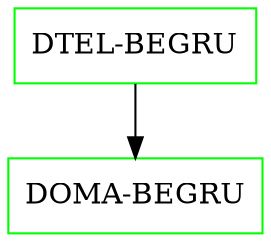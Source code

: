 digraph G {
  "DTEL-BEGRU" [shape=box,color=green];
  "DOMA-BEGRU" [shape=box,color=green,URL="./DOMA_BEGRU.html"];
  "DTEL-BEGRU" -> "DOMA-BEGRU";
}
